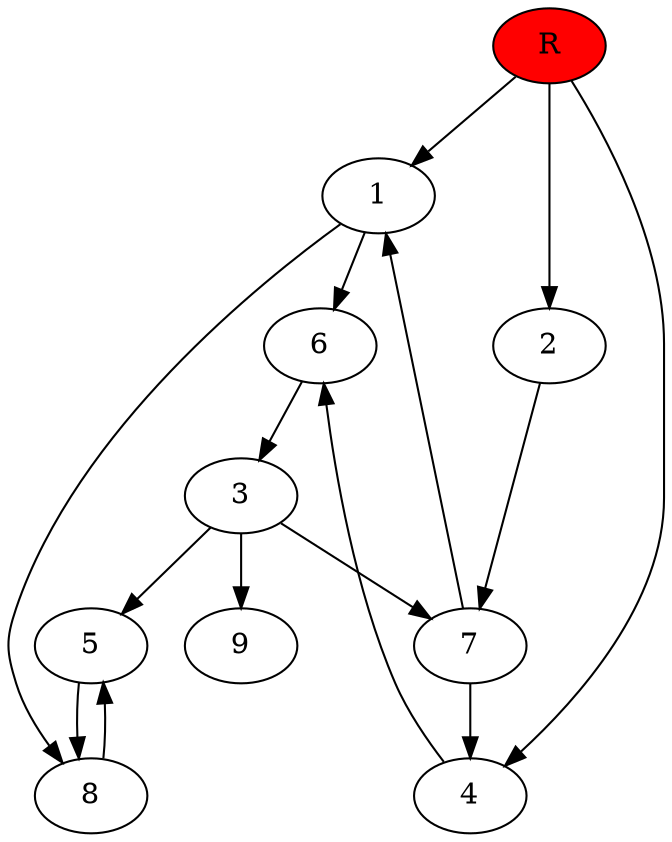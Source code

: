 digraph prb2494 {
	1
	2
	3
	4
	5
	6
	7
	8
	R [fillcolor="#ff0000" style=filled]
	1 -> 6
	1 -> 8
	2 -> 7
	3 -> 5
	3 -> 7
	3 -> 9
	4 -> 6
	5 -> 8
	6 -> 3
	7 -> 1
	7 -> 4
	8 -> 5
	R -> 1
	R -> 2
	R -> 4
}
